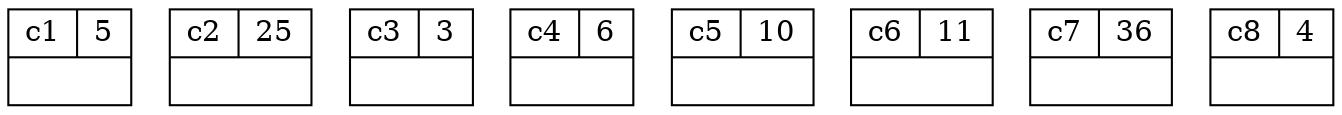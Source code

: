 digraph G {
    c1 [shape=record, label="{{c1|5}|}"]
    c2 [shape=record, label="{{c2|25}|}"]
    c3 [shape=record, label="{{c3|3}|}"]
    c4 [shape=record, label="{{c4|6}|}"]
    c5 [shape=record, label="{{c5|10}|}"]
    c6 [shape=record, label="{{c6|11}|}"]
    c7 [shape=record, label="{{c7|36}|}"]
    c8 [shape=record, label="{{c8|4}|}"]
}

digraph G {
    c1 [shape=record, label="{{c1|5}|}"]
    c2 [shape=record, label="{{c2|25}|}"]
    c3 [shape=record, label="{{c3|3}|}"]
    c4 [shape=record, label="{{c4|6}|}"]
    c5 [shape=record, label="{{c5|10}|}"]
    c6 [shape=record, label="{{c6|11}|}"]
    c7 [shape=record, label="{{c7|36}|}"]
    c8 [shape=record, label="{{c8|4}|}"]
    7 -> c3, c8;
}

digraph G {
    c1 [shape=record, label="{{c1|5}|}"]
    c2 [shape=record, label="{{c2|25}|}"]
    c3 [shape=record, label="{{c3|3}|}"]
    c4 [shape=record, label="{{c4|6}|}"]
    c5 [shape=record, label="{{c5|10}|}"]
    c6 [shape=record, label="{{c6|11}|}"]
    c7 [shape=record, label="{{c7|36}|}"]
    c8 [shape=record, label="{{c8|4}|}"]
    7 -> c3, c8;
    11 -> c1, c4;
}

digraph G {
    c1 [shape=record, label="{{c1|5}|}"]
    c2 [shape=record, label="{{c2|25}|}"]
    c3 [shape=record, label="{{c3|3}|}"]
    c4 [shape=record, label="{{c4|6}|}"]
    c5 [shape=record, label="{{c5|10}|}"]
    c6 [shape=record, label="{{c6|11}|}"]
    c7 [shape=record, label="{{c7|36}|}"]
    c8 [shape=record, label="{{c8|4}|}"]
    7 -> c3, c8;
    11 -> c1, c4;
    17 -> 7, c5;
}

digraph G {
    c1 [shape=record, label="{{c1|5}|}"]
    c2 [shape=record, label="{{c2|25}|}"]
    c3 [shape=record, label="{{c3|3}|}"]
    c4 [shape=record, label="{{c4|6}|}"]
    c5 [shape=record, label="{{c5|10}|}"]
    c6 [shape=record, label="{{c6|11}|}"]
    c7 [shape=record, label="{{c7|36}|}"]
    c8 [shape=record, label="{{c8|4}|}"]
    7 -> c3, c8;
    11 -> c1, c4;
    17 -> 7, c5;
    22 -> 11, c6;
}

digraph G {
    c1 [shape=record, label="{{c1|5}|}"]
    c2 [shape=record, label="{{c2|25}|}"]
    c3 [shape=record, label="{{c3|3}|}"]
    c4 [shape=record, label="{{c4|6}|}"]
    c5 [shape=record, label="{{c5|10}|}"]
    c6 [shape=record, label="{{c6|11}|}"]
    c7 [shape=record, label="{{c7|36}|}"]
    c8 [shape=record, label="{{c8|4}|}"]
    7 -> c3, c8;
    11 -> c1, c4;
    17 -> 7, c5;
    22 -> 11, c6;
    39 -> 17, 22;
}

digraph G {
    c1 [shape=record, label="{{c1|5}|}"]
    c2 [shape=record, label="{{c2|25}|}"]
    c3 [shape=record, label="{{c3|3}|}"]
    c4 [shape=record, label="{{c4|6}|}"]
    c5 [shape=record, label="{{c5|10}|}"]
    c6 [shape=record, label="{{c6|11}|}"]
    c7 [shape=record, label="{{c7|36}|}"]
    c8 [shape=record, label="{{c8|4}|}"]
    7 -> c3, c8;
    11 -> c1, c4;
    17 -> 7, c5;
    22 -> 11, c6;
    39 -> 17, 22;
    61 -> c2, c7;
}

digraph G {
    eg1 [shape=record, label="{{name|weight}|code}"]
    eg2 [label="weight"]
    c1 [shape=record, label="{{c1|5}|0110}"]
    c2 [shape=record, label="{{c2|25}|10}"]
    c3 [shape=record, label="{{c3|3}|0010}"]
    c4 [shape=record, label="{{c4|6}|0111}"]
    c5 [shape=record, label="{{c5|10}|000}"]
    c6 [shape=record, label="{{c6|11}|010}"]
    c7 [shape=record, label="{{c7|36}|11}"]
    c8 [shape=record, label="{{c8|4}|0011}"]
    7 -> c3, c8;
    11 -> c1, c4;
    17 -> 7, c5;
    22 -> 11, c6;
    39 -> 17, 22;
    61 -> c2, c7;
    100 -> 39, 61;
}
